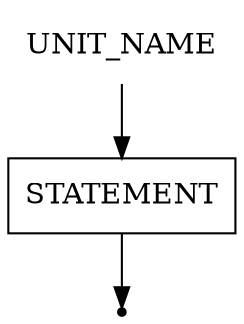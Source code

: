 digraph UNIT_NAME{
    start [label=UNIT_NAME shape=plaintext]
    statement [label=STATEMENT shape=box]
    end [label="" shape=point]

    start -> statement
    statement -> end
}
